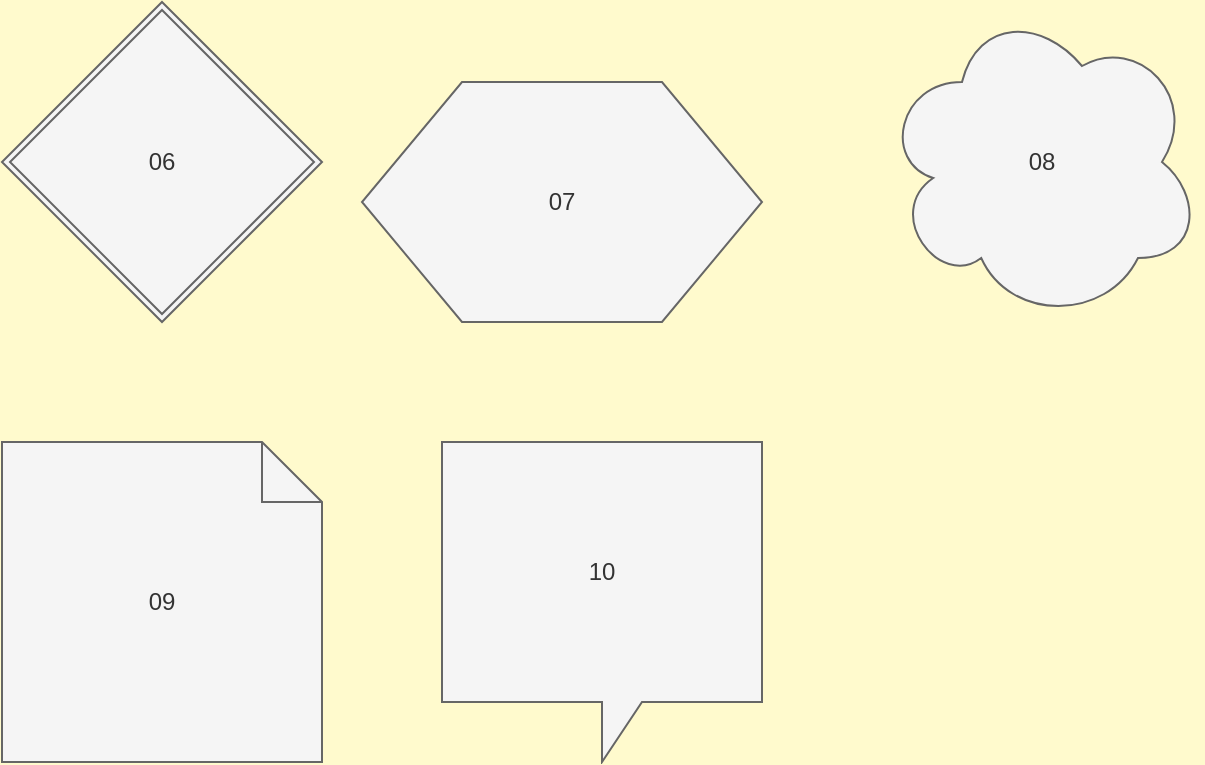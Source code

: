 <mxfile>
  <diagram id="BL0" name="Grid Layout Horizontal">
    <mxGraphModel dx="0" dy="0" background="#FFFACD" grid="0" gridSize="10" guides="1" tooltips="1" connect="1" arrows="1" fold="1" page="1" pageScale="1" pageWidth="1169" pageHeight="827" math="0" shadow="0">
      <root>
        <mxCell id="BL0-A"/>
        <mxCell id="BL0-B" parent="BL0-A"/>
        <mxCell id="BL0-2" value="06" style="double=1;rhombus;whiteSpace=wrap;html=1;fillColor=#f5f5f5;strokeColor=#666666;fontColor=#333333" vertex="1" parent="BL0-B">
          <mxGeometry x="60" y="60" width="160" height="160" as="geometry"/>
        </mxCell>
        <mxCell id="BL0-3" value="07" style="double=1;shape=hexagon;whiteSpace=wrap;html=1;fillColor=#f5f5f5;strokeColor=#666666;fontColor=#333333" vertex="1" parent="BL0-B">
          <mxGeometry x="240" y="100" width="200" height="120" as="geometry"/>
        </mxCell>
        <mxCell id="BL0-4" value="08" style="double=1;shape=cloud;whiteSpace=wrap;html=1;fillColor=#f5f5f5;strokeColor=#666666;fontColor=#333333" vertex="1" parent="BL0-B">
          <mxGeometry x="500" y="60" width="160" height="160" as="geometry"/>
        </mxCell>
        <mxCell id="BL0-5" value="09" style="double=1;shape=note;whiteSpace=wrap;html=1;fillColor=#f5f5f5;strokeColor=#666666;fontColor=#333333" vertex="1" parent="BL0-B">
          <mxGeometry x="60" y="280" width="160" height="160" as="geometry"/>
        </mxCell>
        <mxCell id="BL0-6" value="10" style="double=1;shape=callout;whiteSpace=wrap;html=1;fillColor=#f5f5f5;strokeColor=#666666;fontColor=#333333" vertex="1" parent="BL0-B">
          <mxGeometry x="280" y="280" width="160" height="160" as="geometry"/>
        </mxCell>
      </root>
    </mxGraphModel>
  </diagram>
</mxfile>